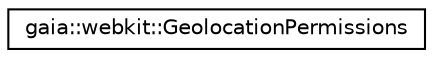digraph G
{
  edge [fontname="Helvetica",fontsize="10",labelfontname="Helvetica",labelfontsize="10"];
  node [fontname="Helvetica",fontsize="10",shape=record];
  rankdir=LR;
  Node1 [label="gaia::webkit::GeolocationPermissions",height=0.2,width=0.4,color="black", fillcolor="white", style="filled",URL="$d4/dd3/classgaia_1_1webkit_1_1_geolocation_permissions.html",tooltip="This class is used to get Geolocation permissions from, and set them on the WebView."];
}
